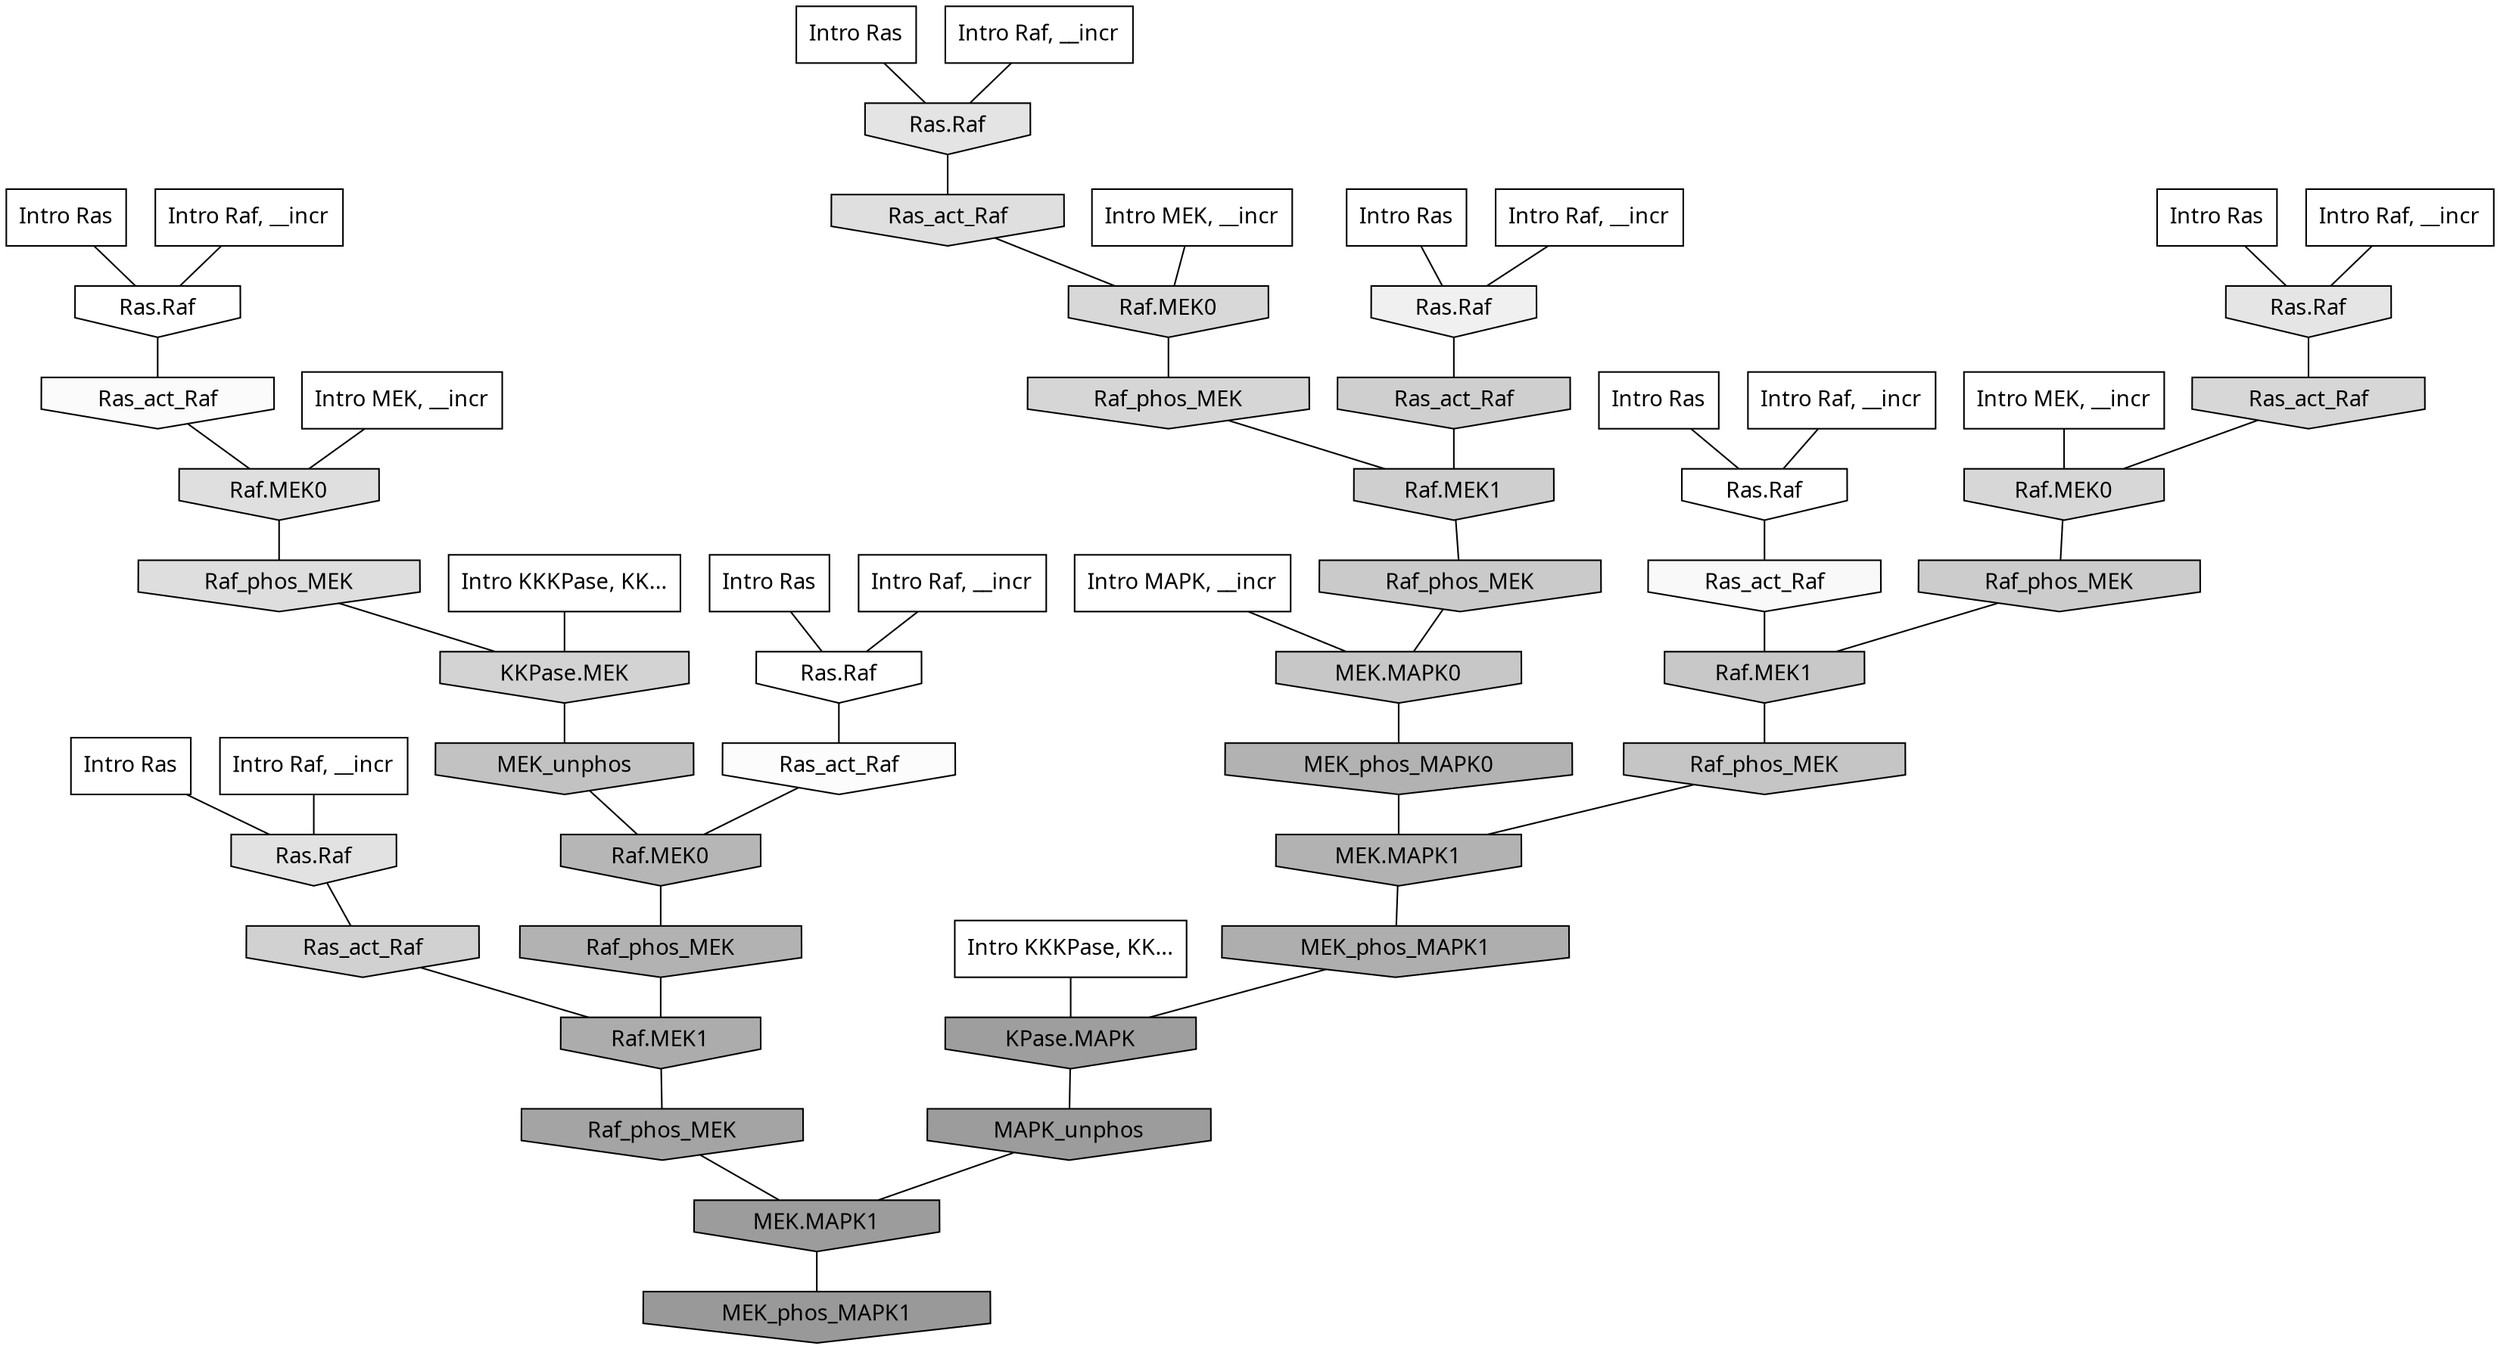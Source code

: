 digraph G{
  rankdir="TB";
  ranksep=0.30;
  node [fontname="CMU Serif"];
  edge [fontname="CMU Serif"];
  
  3 [label="Intro Ras", shape=rectangle, style=filled, fillcolor="0.000 0.000 1.000"]
  
  35 [label="Intro Ras", shape=rectangle, style=filled, fillcolor="0.000 0.000 1.000"]
  
  41 [label="Intro Ras", shape=rectangle, style=filled, fillcolor="0.000 0.000 1.000"]
  
  49 [label="Intro Ras", shape=rectangle, style=filled, fillcolor="0.000 0.000 1.000"]
  
  62 [label="Intro Ras", shape=rectangle, style=filled, fillcolor="0.000 0.000 1.000"]
  
  75 [label="Intro Ras", shape=rectangle, style=filled, fillcolor="0.000 0.000 1.000"]
  
  85 [label="Intro Ras", shape=rectangle, style=filled, fillcolor="0.000 0.000 1.000"]
  
  364 [label="Intro Raf, __incr", shape=rectangle, style=filled, fillcolor="0.000 0.000 1.000"]
  
  495 [label="Intro Raf, __incr", shape=rectangle, style=filled, fillcolor="0.000 0.000 1.000"]
  
  510 [label="Intro Raf, __incr", shape=rectangle, style=filled, fillcolor="0.000 0.000 1.000"]
  
  693 [label="Intro Raf, __incr", shape=rectangle, style=filled, fillcolor="0.000 0.000 1.000"]
  
  938 [label="Intro Raf, __incr", shape=rectangle, style=filled, fillcolor="0.000 0.000 1.000"]
  
  1009 [label="Intro Raf, __incr", shape=rectangle, style=filled, fillcolor="0.000 0.000 1.000"]
  
  1094 [label="Intro Raf, __incr", shape=rectangle, style=filled, fillcolor="0.000 0.000 1.000"]
  
  1878 [label="Intro MEK, __incr", shape=rectangle, style=filled, fillcolor="0.000 0.000 1.000"]
  
  2036 [label="Intro MEK, __incr", shape=rectangle, style=filled, fillcolor="0.000 0.000 1.000"]
  
  2053 [label="Intro MEK, __incr", shape=rectangle, style=filled, fillcolor="0.000 0.000 1.000"]
  
  2926 [label="Intro MAPK, __incr", shape=rectangle, style=filled, fillcolor="0.000 0.000 1.000"]
  
  3151 [label="Intro KKKPase, KK...", shape=rectangle, style=filled, fillcolor="0.000 0.000 1.000"]
  
  3169 [label="Intro KKKPase, KK...", shape=rectangle, style=filled, fillcolor="0.000 0.000 1.000"]
  
  3245 [label="Ras.Raf", shape=invhouse, style=filled, fillcolor="0.000 0.000 1.000"]
  
  3267 [label="Ras.Raf", shape=invhouse, style=filled, fillcolor="0.000 0.000 1.000"]
  
  3343 [label="Ras.Raf", shape=invhouse, style=filled, fillcolor="0.000 0.000 0.997"]
  
  3420 [label="Ras_act_Raf", shape=invhouse, style=filled, fillcolor="0.000 0.000 0.987"]
  
  3472 [label="Ras_act_Raf", shape=invhouse, style=filled, fillcolor="0.000 0.000 0.981"]
  
  3524 [label="Ras_act_Raf", shape=invhouse, style=filled, fillcolor="0.000 0.000 0.974"]
  
  4112 [label="Ras.Raf", shape=invhouse, style=filled, fillcolor="0.000 0.000 0.939"]
  
  4951 [label="Ras.Raf", shape=invhouse, style=filled, fillcolor="0.000 0.000 0.898"]
  
  5023 [label="Ras.Raf", shape=invhouse, style=filled, fillcolor="0.000 0.000 0.894"]
  
  5234 [label="Ras.Raf", shape=invhouse, style=filled, fillcolor="0.000 0.000 0.885"]
  
  5481 [label="Raf.MEK0", shape=invhouse, style=filled, fillcolor="0.000 0.000 0.875"]
  
  5531 [label="Ras_act_Raf", shape=invhouse, style=filled, fillcolor="0.000 0.000 0.872"]
  
  5554 [label="Raf_phos_MEK", shape=invhouse, style=filled, fillcolor="0.000 0.000 0.870"]
  
  6214 [label="Raf.MEK0", shape=invhouse, style=filled, fillcolor="0.000 0.000 0.845"]
  
  6323 [label="Ras_act_Raf", shape=invhouse, style=filled, fillcolor="0.000 0.000 0.842"]
  
  6327 [label="Raf.MEK0", shape=invhouse, style=filled, fillcolor="0.000 0.000 0.842"]
  
  6392 [label="Raf_phos_MEK", shape=invhouse, style=filled, fillcolor="0.000 0.000 0.839"]
  
  6854 [label="KKPase.MEK", shape=invhouse, style=filled, fillcolor="0.000 0.000 0.826"]
  
  7056 [label="Ras_act_Raf", shape=invhouse, style=filled, fillcolor="0.000 0.000 0.820"]
  
  7442 [label="Ras_act_Raf", shape=invhouse, style=filled, fillcolor="0.000 0.000 0.812"]
  
  7444 [label="Raf.MEK1", shape=invhouse, style=filled, fillcolor="0.000 0.000 0.812"]
  
  8071 [label="Raf_phos_MEK", shape=invhouse, style=filled, fillcolor="0.000 0.000 0.797"]
  
  8385 [label="Raf_phos_MEK", shape=invhouse, style=filled, fillcolor="0.000 0.000 0.790"]
  
  8759 [label="Raf.MEK1", shape=invhouse, style=filled, fillcolor="0.000 0.000 0.782"]
  
  8901 [label="MEK.MAPK0", shape=invhouse, style=filled, fillcolor="0.000 0.000 0.778"]
  
  9297 [label="Raf_phos_MEK", shape=invhouse, style=filled, fillcolor="0.000 0.000 0.770"]
  
  9890 [label="MEK_unphos", shape=invhouse, style=filled, fillcolor="0.000 0.000 0.761"]
  
  13452 [label="Raf.MEK0", shape=invhouse, style=filled, fillcolor="0.000 0.000 0.712"]
  
  14937 [label="MEK_phos_MAPK0", shape=invhouse, style=filled, fillcolor="0.000 0.000 0.697"]
  
  14939 [label="MEK.MAPK1", shape=invhouse, style=filled, fillcolor="0.000 0.000 0.697"]
  
  14996 [label="Raf_phos_MEK", shape=invhouse, style=filled, fillcolor="0.000 0.000 0.696"]
  
  15950 [label="MEK_phos_MAPK1", shape=invhouse, style=filled, fillcolor="0.000 0.000 0.683"]
  
  16450 [label="Raf.MEK1", shape=invhouse, style=filled, fillcolor="0.000 0.000 0.675"]
  
  17882 [label="Raf_phos_MEK", shape=invhouse, style=filled, fillcolor="0.000 0.000 0.641"]
  
  18656 [label="KPase.MAPK", shape=invhouse, style=filled, fillcolor="0.000 0.000 0.618"]
  
  18822 [label="MAPK_unphos", shape=invhouse, style=filled, fillcolor="0.000 0.000 0.613"]
  
  18823 [label="MEK.MAPK1", shape=invhouse, style=filled, fillcolor="0.000 0.000 0.613"]
  
  19189 [label="MEK_phos_MAPK1", shape=invhouse, style=filled, fillcolor="0.000 0.000 0.600"]
  
  
  18823 -> 19189 [dir=none, color="0.000 0.000 0.000"] 
  18822 -> 18823 [dir=none, color="0.000 0.000 0.000"] 
  18656 -> 18822 [dir=none, color="0.000 0.000 0.000"] 
  17882 -> 18823 [dir=none, color="0.000 0.000 0.000"] 
  16450 -> 17882 [dir=none, color="0.000 0.000 0.000"] 
  15950 -> 18656 [dir=none, color="0.000 0.000 0.000"] 
  14996 -> 16450 [dir=none, color="0.000 0.000 0.000"] 
  14939 -> 15950 [dir=none, color="0.000 0.000 0.000"] 
  14937 -> 14939 [dir=none, color="0.000 0.000 0.000"] 
  13452 -> 14996 [dir=none, color="0.000 0.000 0.000"] 
  9890 -> 13452 [dir=none, color="0.000 0.000 0.000"] 
  9297 -> 14939 [dir=none, color="0.000 0.000 0.000"] 
  8901 -> 14937 [dir=none, color="0.000 0.000 0.000"] 
  8759 -> 9297 [dir=none, color="0.000 0.000 0.000"] 
  8385 -> 8901 [dir=none, color="0.000 0.000 0.000"] 
  8071 -> 8759 [dir=none, color="0.000 0.000 0.000"] 
  7444 -> 8385 [dir=none, color="0.000 0.000 0.000"] 
  7442 -> 7444 [dir=none, color="0.000 0.000 0.000"] 
  7056 -> 16450 [dir=none, color="0.000 0.000 0.000"] 
  6854 -> 9890 [dir=none, color="0.000 0.000 0.000"] 
  6392 -> 7444 [dir=none, color="0.000 0.000 0.000"] 
  6327 -> 8071 [dir=none, color="0.000 0.000 0.000"] 
  6323 -> 6327 [dir=none, color="0.000 0.000 0.000"] 
  6214 -> 6392 [dir=none, color="0.000 0.000 0.000"] 
  5554 -> 6854 [dir=none, color="0.000 0.000 0.000"] 
  5531 -> 6214 [dir=none, color="0.000 0.000 0.000"] 
  5481 -> 5554 [dir=none, color="0.000 0.000 0.000"] 
  5234 -> 7056 [dir=none, color="0.000 0.000 0.000"] 
  5023 -> 5531 [dir=none, color="0.000 0.000 0.000"] 
  4951 -> 6323 [dir=none, color="0.000 0.000 0.000"] 
  4112 -> 7442 [dir=none, color="0.000 0.000 0.000"] 
  3524 -> 8759 [dir=none, color="0.000 0.000 0.000"] 
  3472 -> 5481 [dir=none, color="0.000 0.000 0.000"] 
  3420 -> 13452 [dir=none, color="0.000 0.000 0.000"] 
  3343 -> 3420 [dir=none, color="0.000 0.000 0.000"] 
  3267 -> 3472 [dir=none, color="0.000 0.000 0.000"] 
  3245 -> 3524 [dir=none, color="0.000 0.000 0.000"] 
  3169 -> 18656 [dir=none, color="0.000 0.000 0.000"] 
  3151 -> 6854 [dir=none, color="0.000 0.000 0.000"] 
  2926 -> 8901 [dir=none, color="0.000 0.000 0.000"] 
  2053 -> 5481 [dir=none, color="0.000 0.000 0.000"] 
  2036 -> 6214 [dir=none, color="0.000 0.000 0.000"] 
  1878 -> 6327 [dir=none, color="0.000 0.000 0.000"] 
  1094 -> 5234 [dir=none, color="0.000 0.000 0.000"] 
  1009 -> 4112 [dir=none, color="0.000 0.000 0.000"] 
  938 -> 3267 [dir=none, color="0.000 0.000 0.000"] 
  693 -> 3343 [dir=none, color="0.000 0.000 0.000"] 
  510 -> 4951 [dir=none, color="0.000 0.000 0.000"] 
  495 -> 3245 [dir=none, color="0.000 0.000 0.000"] 
  364 -> 5023 [dir=none, color="0.000 0.000 0.000"] 
  85 -> 5234 [dir=none, color="0.000 0.000 0.000"] 
  75 -> 4112 [dir=none, color="0.000 0.000 0.000"] 
  62 -> 3245 [dir=none, color="0.000 0.000 0.000"] 
  49 -> 3267 [dir=none, color="0.000 0.000 0.000"] 
  41 -> 3343 [dir=none, color="0.000 0.000 0.000"] 
  35 -> 4951 [dir=none, color="0.000 0.000 0.000"] 
  3 -> 5023 [dir=none, color="0.000 0.000 0.000"] 
  
  }
